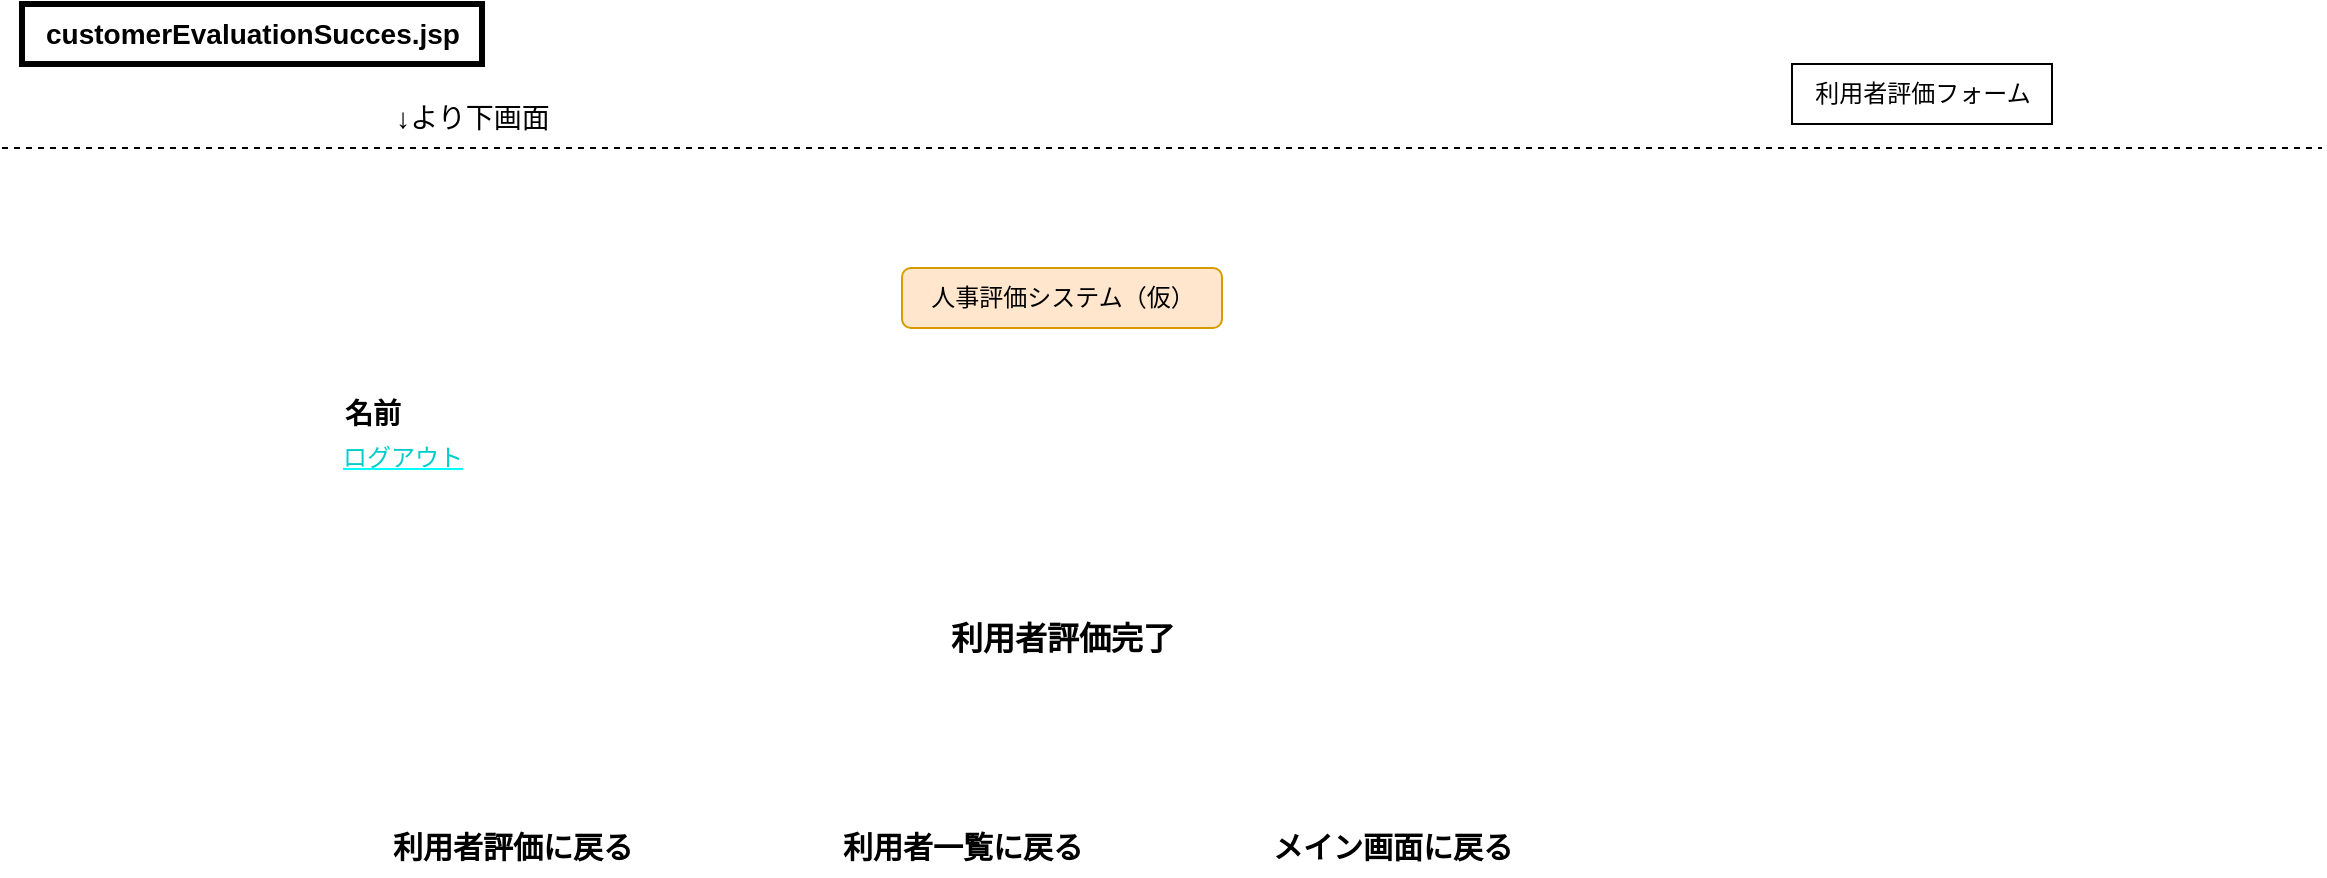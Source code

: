 <mxfile>
    <diagram id="myyLHB51UO-aXW6WOLaH" name="ページ1">
        <mxGraphModel dx="1386" dy="787" grid="1" gridSize="10" guides="1" tooltips="1" connect="1" arrows="1" fold="1" page="1" pageScale="1" pageWidth="1169" pageHeight="827" math="0" shadow="0">
            <root>
                <mxCell id="0"/>
                <mxCell id="1" parent="0"/>
                <mxCell id="2" value="&lt;span style=&quot;font-size: 14px;&quot;&gt;&lt;b&gt;customerEvaluationSucces.jsp&lt;/b&gt;&lt;/span&gt;" style="text;html=1;align=center;verticalAlign=middle;resizable=0;points=[];autosize=1;strokeColor=default;fillColor=none;strokeWidth=3;" parent="1" vertex="1">
                    <mxGeometry x="10" y="8" width="230" height="30" as="geometry"/>
                </mxCell>
                <mxCell id="3" value="" style="endArrow=none;dashed=1;html=1;" parent="1" edge="1">
                    <mxGeometry width="50" height="50" relative="1" as="geometry">
                        <mxPoint y="80" as="sourcePoint"/>
                        <mxPoint x="1160" y="80" as="targetPoint"/>
                    </mxGeometry>
                </mxCell>
                <mxCell id="4" value="&lt;font style=&quot;font-size: 14px;&quot;&gt;↓より下画面&lt;/font&gt;" style="text;html=1;align=center;verticalAlign=middle;resizable=0;points=[];autosize=1;strokeColor=none;fillColor=none;" parent="1" vertex="1">
                    <mxGeometry x="185" y="50" width="100" height="30" as="geometry"/>
                </mxCell>
                <mxCell id="6" value="人事評価システム（仮）" style="text;html=1;align=center;verticalAlign=middle;resizable=0;points=[];autosize=1;strokeColor=#d79b00;fillColor=#ffe6cc;labelBackgroundColor=none;rounded=1;" parent="1" vertex="1">
                    <mxGeometry x="450" y="140" width="160" height="30" as="geometry"/>
                </mxCell>
                <mxCell id="26" value="&lt;b&gt;&lt;font style=&quot;font-size: 14px;&quot;&gt;名前&lt;/font&gt;&lt;/b&gt;" style="text;html=1;align=center;verticalAlign=middle;resizable=0;points=[];autosize=1;strokeColor=none;fillColor=none;" parent="1" vertex="1">
                    <mxGeometry x="160" y="198" width="50" height="30" as="geometry"/>
                </mxCell>
                <mxCell id="28" value="利用者評価フォーム" style="text;html=1;align=center;verticalAlign=middle;resizable=0;points=[];autosize=1;strokeColor=default;fillColor=none;" parent="1" vertex="1">
                    <mxGeometry x="895" y="38" width="130" height="30" as="geometry"/>
                </mxCell>
                <mxCell id="48" value="&lt;u&gt;&lt;font style=&quot;color: rgb(0, 204, 204);&quot;&gt;ログアウト&lt;/font&gt;&lt;/u&gt;" style="text;html=1;align=center;verticalAlign=middle;resizable=0;points=[];autosize=1;fontColor=#00FFFF;" parent="1" vertex="1">
                    <mxGeometry x="160" y="220" width="80" height="30" as="geometry"/>
                </mxCell>
                <mxCell id="102" value="&lt;b&gt;&lt;font style=&quot;font-size: 16px;&quot;&gt;利用者評価完了&lt;/font&gt;&lt;/b&gt;" style="text;html=1;align=center;verticalAlign=middle;resizable=0;points=[];autosize=1;strokeColor=none;fillColor=none;" parent="1" vertex="1">
                    <mxGeometry x="460" y="310" width="140" height="30" as="geometry"/>
                </mxCell>
                <mxCell id="103" value="&lt;font style=&quot;font-size: 15px;&quot;&gt;&lt;b&gt;利用者一覧に戻る&lt;/b&gt;&lt;/font&gt;" style="text;html=1;align=center;verticalAlign=middle;resizable=0;points=[];autosize=1;strokeColor=none;fillColor=none;" parent="1" vertex="1">
                    <mxGeometry x="410" y="414" width="140" height="30" as="geometry"/>
                </mxCell>
                <mxCell id="104" value="&lt;span style=&quot;font-size: 15px;&quot;&gt;&lt;b&gt;メイン画面に戻る&lt;/b&gt;&lt;/span&gt;" style="text;html=1;align=center;verticalAlign=middle;resizable=0;points=[];autosize=1;strokeColor=none;fillColor=none;" parent="1" vertex="1">
                    <mxGeometry x="625" y="414" width="140" height="30" as="geometry"/>
                </mxCell>
                <mxCell id="105" value="&lt;font style=&quot;font-size: 15px;&quot;&gt;&lt;b&gt;利用者評価に戻る&lt;/b&gt;&lt;/font&gt;" style="text;html=1;align=center;verticalAlign=middle;resizable=0;points=[];autosize=1;strokeColor=none;fillColor=none;" parent="1" vertex="1">
                    <mxGeometry x="185" y="414" width="140" height="30" as="geometry"/>
                </mxCell>
            </root>
        </mxGraphModel>
    </diagram>
</mxfile>